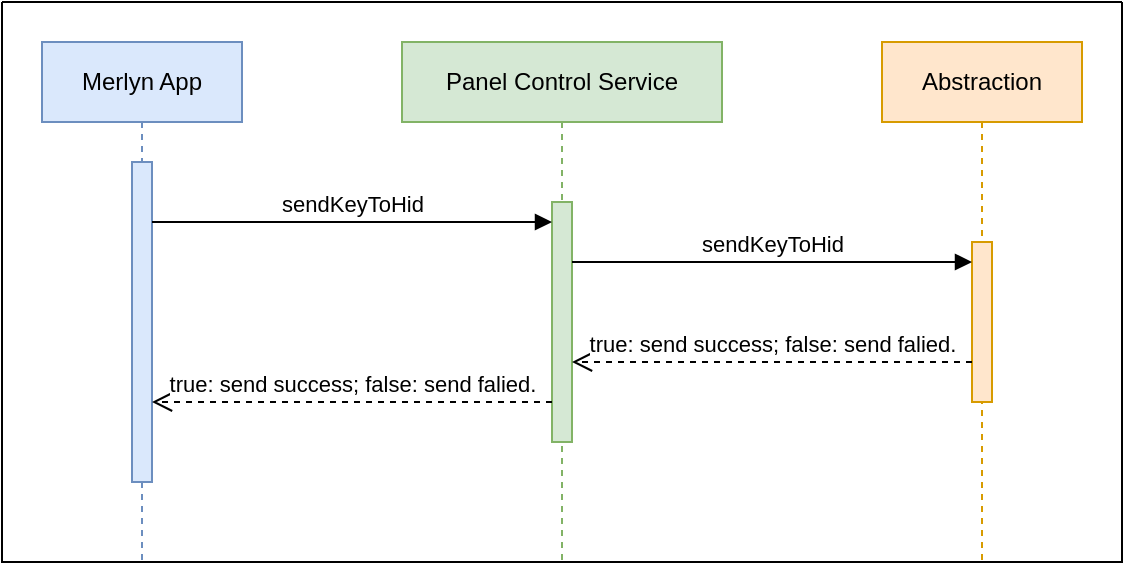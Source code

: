 <mxfile version="21.0.6" type="github">
  <diagram name="Page-1" id="13e1069c-82ec-6db2-03f1-153e76fe0fe0">
    <mxGraphModel dx="1026" dy="636" grid="1" gridSize="10" guides="1" tooltips="1" connect="1" arrows="1" fold="1" page="1" pageScale="1" pageWidth="1100" pageHeight="850" background="none" math="0" shadow="0">
      <root>
        <mxCell id="0" />
        <mxCell id="1" parent="0" />
        <mxCell id="KGBi6TL8BeEwb9UIQHYv-1" value="" style="swimlane;startSize=0;swimlaneFillColor=none;" parent="1" vertex="1">
          <mxGeometry width="560" height="280" as="geometry">
            <mxRectangle width="50" height="40" as="alternateBounds" />
          </mxGeometry>
        </mxCell>
        <mxCell id="KGBi6TL8BeEwb9UIQHYv-2" value="Merlyn App" style="shape=umlLifeline;perimeter=lifelinePerimeter;whiteSpace=wrap;html=1;container=1;dropTarget=0;collapsible=0;recursiveResize=0;outlineConnect=0;portConstraint=eastwest;newEdgeStyle={&quot;edgeStyle&quot;:&quot;elbowEdgeStyle&quot;,&quot;elbow&quot;:&quot;vertical&quot;,&quot;curved&quot;:0,&quot;rounded&quot;:0};fillColor=#dae8fc;strokeColor=#6c8ebf;" parent="KGBi6TL8BeEwb9UIQHYv-1" vertex="1">
          <mxGeometry x="20" y="20" width="100" height="260" as="geometry" />
        </mxCell>
        <mxCell id="KGBi6TL8BeEwb9UIQHYv-5" value="" style="html=1;points=[];perimeter=orthogonalPerimeter;outlineConnect=0;targetShapes=umlLifeline;portConstraint=eastwest;newEdgeStyle={&quot;edgeStyle&quot;:&quot;elbowEdgeStyle&quot;,&quot;elbow&quot;:&quot;vertical&quot;,&quot;curved&quot;:0,&quot;rounded&quot;:0};fillColor=#dae8fc;strokeColor=#6c8ebf;" parent="KGBi6TL8BeEwb9UIQHYv-2" vertex="1">
          <mxGeometry x="45" y="60" width="10" height="160" as="geometry" />
        </mxCell>
        <mxCell id="KGBi6TL8BeEwb9UIQHYv-3" value="Panel Control Service" style="shape=umlLifeline;perimeter=lifelinePerimeter;whiteSpace=wrap;html=1;container=1;dropTarget=0;collapsible=0;recursiveResize=0;outlineConnect=0;portConstraint=eastwest;newEdgeStyle={&quot;edgeStyle&quot;:&quot;elbowEdgeStyle&quot;,&quot;elbow&quot;:&quot;vertical&quot;,&quot;curved&quot;:0,&quot;rounded&quot;:0};fillColor=#d5e8d4;strokeColor=#82b366;" parent="KGBi6TL8BeEwb9UIQHYv-1" vertex="1">
          <mxGeometry x="200" y="20" width="160" height="260" as="geometry" />
        </mxCell>
        <mxCell id="KGBi6TL8BeEwb9UIQHYv-6" value="" style="html=1;points=[];perimeter=orthogonalPerimeter;outlineConnect=0;targetShapes=umlLifeline;portConstraint=eastwest;newEdgeStyle={&quot;edgeStyle&quot;:&quot;elbowEdgeStyle&quot;,&quot;elbow&quot;:&quot;vertical&quot;,&quot;curved&quot;:0,&quot;rounded&quot;:0};fillColor=#d5e8d4;strokeColor=#82b366;" parent="KGBi6TL8BeEwb9UIQHYv-3" vertex="1">
          <mxGeometry x="75" y="80" width="10" height="120" as="geometry" />
        </mxCell>
        <mxCell id="KGBi6TL8BeEwb9UIQHYv-4" value="Abstraction" style="shape=umlLifeline;perimeter=lifelinePerimeter;whiteSpace=wrap;html=1;container=1;dropTarget=0;collapsible=0;recursiveResize=0;outlineConnect=0;portConstraint=eastwest;newEdgeStyle={&quot;edgeStyle&quot;:&quot;elbowEdgeStyle&quot;,&quot;elbow&quot;:&quot;vertical&quot;,&quot;curved&quot;:0,&quot;rounded&quot;:0};fillColor=#ffe6cc;strokeColor=#d79b00;" parent="KGBi6TL8BeEwb9UIQHYv-1" vertex="1">
          <mxGeometry x="440" y="20" width="100" height="260" as="geometry" />
        </mxCell>
        <mxCell id="KGBi6TL8BeEwb9UIQHYv-7" value="" style="html=1;points=[];perimeter=orthogonalPerimeter;outlineConnect=0;targetShapes=umlLifeline;portConstraint=eastwest;newEdgeStyle={&quot;edgeStyle&quot;:&quot;elbowEdgeStyle&quot;,&quot;elbow&quot;:&quot;vertical&quot;,&quot;curved&quot;:0,&quot;rounded&quot;:0};fillColor=#ffe6cc;strokeColor=#d79b00;" parent="KGBi6TL8BeEwb9UIQHYv-4" vertex="1">
          <mxGeometry x="45" y="100" width="10" height="80" as="geometry" />
        </mxCell>
        <mxCell id="KGBi6TL8BeEwb9UIQHYv-9" value="sendKeyToHid" style="html=1;verticalAlign=bottom;endArrow=block;edgeStyle=elbowEdgeStyle;elbow=horizontal;curved=0;rounded=0;" parent="KGBi6TL8BeEwb9UIQHYv-1" edge="1">
          <mxGeometry width="80" relative="1" as="geometry">
            <mxPoint x="75" y="110" as="sourcePoint" />
            <mxPoint x="275" y="110" as="targetPoint" />
          </mxGeometry>
        </mxCell>
        <mxCell id="KGBi6TL8BeEwb9UIQHYv-10" value="sendKeyToHid" style="html=1;verticalAlign=bottom;endArrow=block;edgeStyle=elbowEdgeStyle;elbow=vertical;curved=0;rounded=0;" parent="KGBi6TL8BeEwb9UIQHYv-1" edge="1">
          <mxGeometry width="80" relative="1" as="geometry">
            <mxPoint x="285" y="130" as="sourcePoint" />
            <mxPoint x="485" y="130" as="targetPoint" />
          </mxGeometry>
        </mxCell>
        <mxCell id="KGBi6TL8BeEwb9UIQHYv-11" value="true: send success; false: send falied." style="html=1;verticalAlign=bottom;endArrow=open;dashed=1;endSize=8;edgeStyle=elbowEdgeStyle;elbow=vertical;curved=0;rounded=0;" parent="KGBi6TL8BeEwb9UIQHYv-1" edge="1">
          <mxGeometry relative="1" as="geometry">
            <mxPoint x="485" y="180" as="sourcePoint" />
            <mxPoint x="285" y="180" as="targetPoint" />
          </mxGeometry>
        </mxCell>
        <mxCell id="KGBi6TL8BeEwb9UIQHYv-12" value="true: send success; false: send falied." style="html=1;verticalAlign=bottom;endArrow=open;dashed=1;endSize=8;edgeStyle=elbowEdgeStyle;elbow=vertical;curved=0;rounded=0;" parent="KGBi6TL8BeEwb9UIQHYv-1" edge="1">
          <mxGeometry relative="1" as="geometry">
            <mxPoint x="275" y="200" as="sourcePoint" />
            <mxPoint x="75" y="200" as="targetPoint" />
          </mxGeometry>
        </mxCell>
      </root>
    </mxGraphModel>
  </diagram>
</mxfile>
